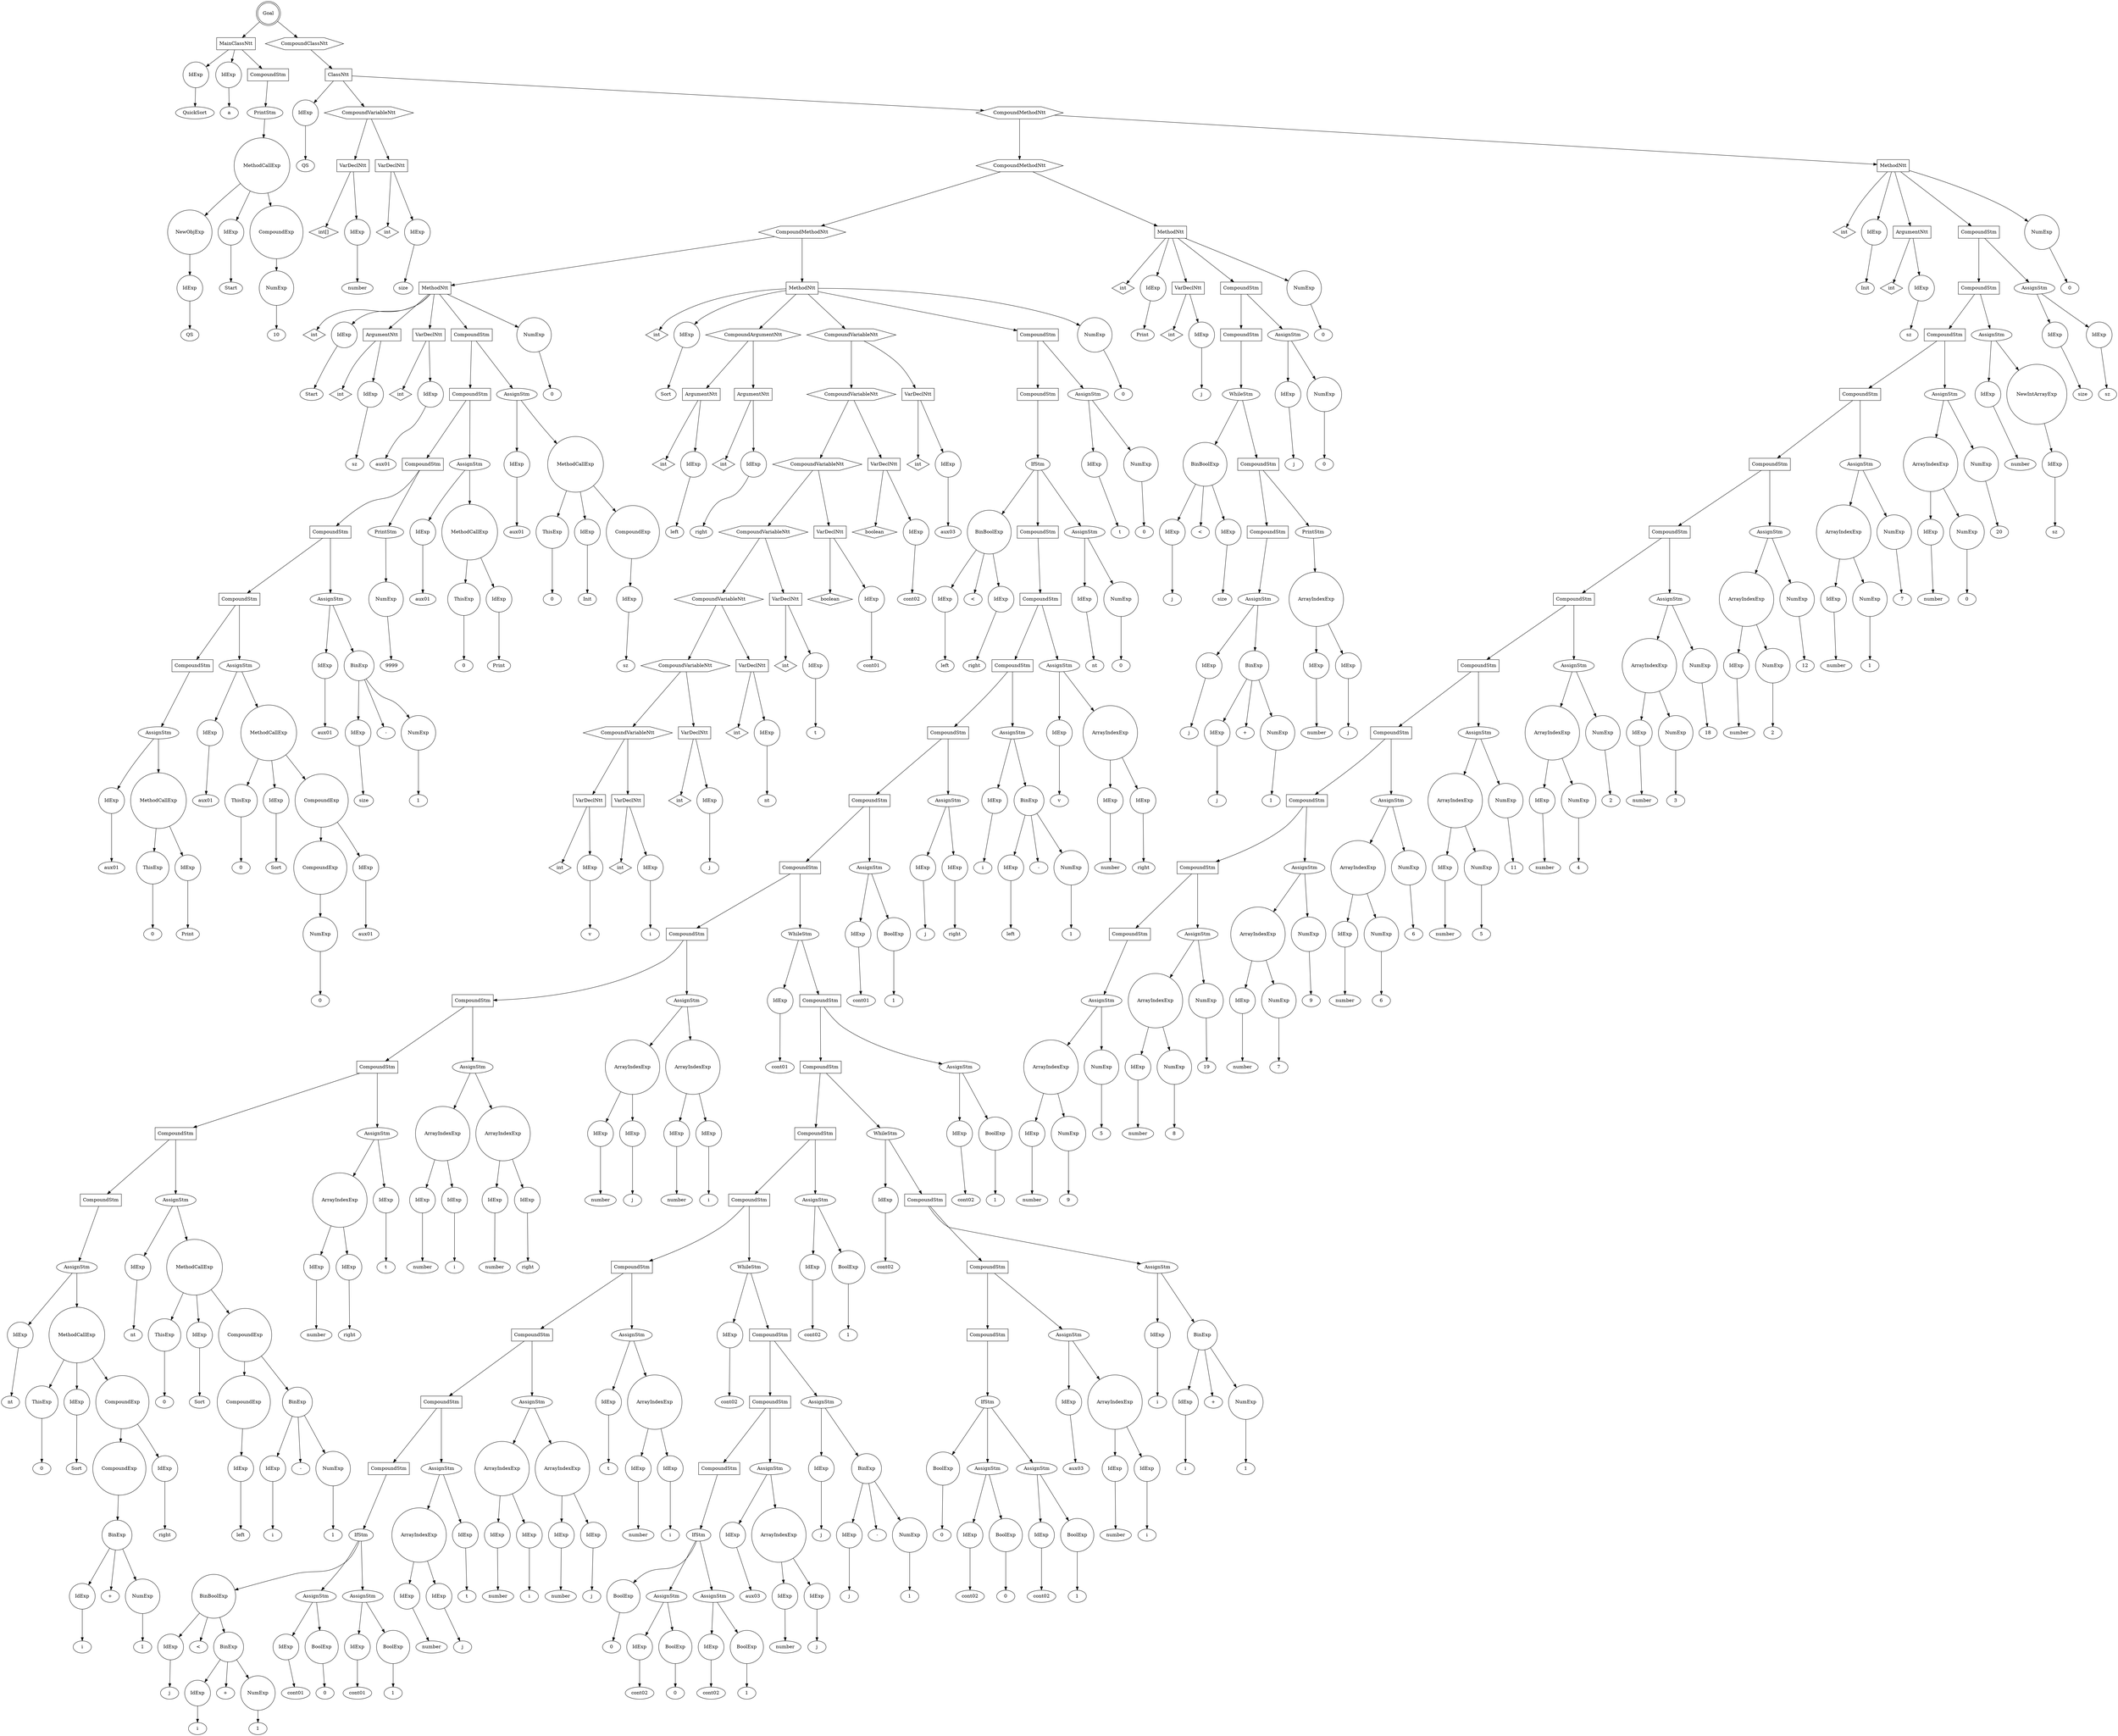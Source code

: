 digraph my_graph {
-1259319024;
-1259319024[label = "Goal", shape = "doublecircle"];
-1259319024->-1259337312;
-1259337312[label = "MainClassNtt", shape = "box"];
-1259337312->-1259336880
-1259336880[label = "IdExp", shape = "circle"];
-1259336880->-1259336864;
-1259336864[label = "QuickSort"];
-1259337312->-1259336928
-1259336928[label = "IdExp", shape = "circle"];
-1259336928->-1259336912;
-1259336912[label = "a"];
-1259337312->-1259337264;
-1259337264[label = "CompoundStm", shape = "polygon"];
-1259337264->-1261436272;
-1261436272[label = "PrintStm", shape = "ellipse"];
-1261436272->-1259337216
-1259337216[label = "MethodCallExp", shape = "circle"];
-1259337216->-1259337024
-1259337024[label = "NewObjExp", shape = "circle"];
-1259337024->-1259336976
-1259336976[label = "IdExp", shape = "circle"];
-1259336976->-1259336960;
-1259336960[label = "QS"];
-1259337216->-1259337072
-1259337072[label = "IdExp", shape = "circle"];
-1259337072->-1259337056;
-1259337056[label = "Start"];
-1259337216->-1259337168;
-1259337168[label = "CompoundExp", shape = "circle"];
-1259337168->-1259337120
-1259337120[label = "NumExp", shape = "circle"];
-1259337120->-1259337104;
-1259337104[label = "10"];
-1259319024->-1259318976;
-1259318976[label = "CompoundClassNtt", shape = "hexagon"];
-1259318976->-1259318928;
-1259318928[label = "ClassNtt", shape = "box"];
-1259318928->-1259337360
-1259337360[label = "IdExp", shape = "circle"];
-1259337360->-1259337344;
-1259337344[label = "QS"];
-1259318928->-1259337744;
-1259337744[label = "CompoundVariableNtt", shape = "hexagon"];
-1259337744->-1259337504;
-1259337504[label = "VarDeclNtt", shape = "box"];
-1259337504->-1259337408;
-1259337408[label = "int[]", shape = "diamond" ];
-1259337504->-1259337456
-1259337456[label = "IdExp", shape = "circle"];
-1259337456->-1259337440;
-1259337440[label = "number"];
-1259337744->-1259337696;
-1259337696[label = "VarDeclNtt", shape = "box"];
-1259337696->-1259337600;
-1259337600[label = "int", shape = "diamond" ];
-1259337696->-1259337648
-1259337648[label = "IdExp", shape = "circle"];
-1259337648->-1259337632;
-1259337632[label = "size"];
-1259318928->-1259318880;
-1259318880[label = "CompoundMethodNtt", shape = "hexagon"];
-1259318880->-1259327472;
-1259327472[label = "CompoundMethodNtt", shape = "hexagon"];
-1259327472->-1259326176;
-1259326176[label = "CompoundMethodNtt", shape = "hexagon"];
-1259326176->-1250949040;
-1250949040[label = "MethodNtt", shape = "box"];
-1250949040->-1259337792;
-1259337792[label = "int", shape = "diamond" ];
-1250949040->-1259337840
-1259337840[label = "IdExp", shape = "circle"];
-1259337840->-1259337824;
-1259337824[label = "Start"];
-1250949040->-1259337984;
-1259337984[label = "ArgumentNtt", shape = "box"];
-1259337984->-1259337888;
-1259337888[label = "int", shape = "diamond" ];
-1259337984->-1259337936
-1259337936[label = "IdExp", shape = "circle"];
-1259337936->-1259337920;
-1259337920[label = "sz"];
-1250949040->-1259338176;
-1259338176[label = "VarDeclNtt", shape = "box"];
-1259338176->-1259338080;
-1259338080[label = "int", shape = "diamond" ];
-1259338176->-1259338128
-1259338128[label = "IdExp", shape = "circle"];
-1259338128->-1259338112;
-1259338112[label = "aux01"];
-1250949040->-1259333904;
-1259333904[label = "CompoundStm", shape = "polygon"];
-1259333904->-1259333856;
-1259333856[label = "CompoundStm", shape = "polygon"];
-1259333856->-1259333808;
-1259333808[label = "CompoundStm", shape = "polygon"];
-1259333808->-1259333760;
-1259333760[label = "CompoundStm", shape = "polygon"];
-1259333760->-1259333712;
-1259333712[label = "CompoundStm", shape = "polygon"];
-1259333712->-1259333664;
-1259333664[label = "CompoundStm", shape = "polygon"];
-1259333664->-1259339760;
-1259339760[label = "AssignStm", shape = "ellipse"];
-1259339760->-1259339568
-1259339568[label = "IdExp", shape = "circle"];
-1259339568->-1259339552;
-1259339552[label = "aux01"];
-1259339760->-1259339712
-1259339712[label = "MethodCallExp", shape = "circle"];
-1259339712->-1259339616
-1259339616[label = "ThisExp", shape = "circle"];
-1259339616->-1259339600;
-1259339600[label = "0"];
-1259339712->-1259339664
-1259339664[label = "IdExp", shape = "circle"];
-1259339664->-1259339648;
-1259339648[label = "Print"];
-1259333712->-1259339520;
-1259339520[label = "AssignStm", shape = "ellipse"];
-1259339520->-1259339136
-1259339136[label = "IdExp", shape = "circle"];
-1259339136->-1259339120;
-1259339120[label = "aux01"];
-1259339520->-1259339472
-1259339472[label = "MethodCallExp", shape = "circle"];
-1259339472->-1259339184
-1259339184[label = "ThisExp", shape = "circle"];
-1259339184->-1259339168;
-1259339168[label = "0"];
-1259339472->-1259339232
-1259339232[label = "IdExp", shape = "circle"];
-1259339232->-1259339216;
-1259339216[label = "Sort"];
-1259339472->-1259339424;
-1259339424[label = "CompoundExp", shape = "circle"];
-1259339424->-1259339328;
-1259339328[label = "CompoundExp", shape = "circle"];
-1259339328->-1259339280
-1259339280[label = "NumExp", shape = "circle"];
-1259339280->-1259339264;
-1259339264[label = "0"];
-1259339424->-1259339376
-1259339376[label = "IdExp", shape = "circle"];
-1259339376->-1259339360;
-1259339360[label = "aux01"];
-1259333760->-1259339088;
-1259339088[label = "AssignStm", shape = "ellipse"];
-1259339088->-1259338896
-1259338896[label = "IdExp", shape = "circle"];
-1259338896->-1259338880;
-1259338880[label = "aux01"];
-1259339088->-1259339040;
-1259339040[label = "BinExp", shape = "circle"];
-1259339040->-1259338944
-1259338944[label = "IdExp", shape = "circle"];
-1259338944->-1259338928;
-1259338928[label = "size"];
-1259339040->-1259339016;
-1259339016[label = "-" ];
-1259339040->-1259338992
-1259338992[label = "NumExp", shape = "circle"];
-1259338992->-1259338976;
-1259338976[label = "1"];
-1259333808->-1261432912;
-1261432912[label = "PrintStm", shape = "ellipse"];
-1261432912->-1259338848
-1259338848[label = "NumExp", shape = "circle"];
-1259338848->-1259338832;
-1259338832[label = "9999"];
-1259333856->-1259338800;
-1259338800[label = "AssignStm", shape = "ellipse"];
-1259338800->-1259338608
-1259338608[label = "IdExp", shape = "circle"];
-1259338608->-1259338592;
-1259338592[label = "aux01"];
-1259338800->-1259338752
-1259338752[label = "MethodCallExp", shape = "circle"];
-1259338752->-1259338656
-1259338656[label = "ThisExp", shape = "circle"];
-1259338656->-1259338640;
-1259338640[label = "0"];
-1259338752->-1259338704
-1259338704[label = "IdExp", shape = "circle"];
-1259338704->-1259338688;
-1259338688[label = "Print"];
-1259333904->-1259338560;
-1259338560[label = "AssignStm", shape = "ellipse"];
-1259338560->-1259338272
-1259338272[label = "IdExp", shape = "circle"];
-1259338272->-1259338256;
-1259338256[label = "aux01"];
-1259338560->-1259338512
-1259338512[label = "MethodCallExp", shape = "circle"];
-1259338512->-1259338320
-1259338320[label = "ThisExp", shape = "circle"];
-1259338320->-1259338304;
-1259338304[label = "0"];
-1259338512->-1259338368
-1259338368[label = "IdExp", shape = "circle"];
-1259338368->-1259338352;
-1259338352[label = "Init"];
-1259338512->-1259338464;
-1259338464[label = "CompoundExp", shape = "circle"];
-1259338464->-1259338416
-1259338416[label = "IdExp", shape = "circle"];
-1259338416->-1259338400;
-1259338400[label = "sz"];
-1250949040->-1259333952
-1259333952[label = "NumExp", shape = "circle"];
-1259333952->-1259333936;
-1259333936[label = "0"];
-1259326176->-1250949744;
-1250949744[label = "MethodNtt", shape = "box"];
-1250949744->-1259334048;
-1259334048[label = "int", shape = "diamond" ];
-1250949744->-1259334096
-1259334096[label = "IdExp", shape = "circle"];
-1259334096->-1259334080;
-1259334080[label = "Sort"];
-1250949744->-1259334480;
-1259334480[label = "CompoundArgumentNtt", shape = "hexagon"];
-1259334480->-1259334240;
-1259334240[label = "ArgumentNtt", shape = "box"];
-1259334240->-1259334144;
-1259334144[label = "int", shape = "diamond" ];
-1259334240->-1259334192
-1259334192[label = "IdExp", shape = "circle"];
-1259334192->-1259334176;
-1259334176[label = "left"];
-1259334480->-1259334432;
-1259334432[label = "ArgumentNtt", shape = "box"];
-1259334432->-1259334336;
-1259334336[label = "int", shape = "diamond" ];
-1259334432->-1259334384
-1259334384[label = "IdExp", shape = "circle"];
-1259334384->-1259334368;
-1259334368[label = "right"];
-1250949744->-1259336016;
-1259336016[label = "CompoundVariableNtt", shape = "hexagon"];
-1259336016->-1259335824;
-1259335824[label = "CompoundVariableNtt", shape = "hexagon"];
-1259335824->-1259335632;
-1259335632[label = "CompoundVariableNtt", shape = "hexagon"];
-1259335632->-1259335440;
-1259335440[label = "CompoundVariableNtt", shape = "hexagon"];
-1259335440->-1259335248;
-1259335248[label = "CompoundVariableNtt", shape = "hexagon"];
-1259335248->-1259335056;
-1259335056[label = "CompoundVariableNtt", shape = "hexagon"];
-1259335056->-1259334864;
-1259334864[label = "CompoundVariableNtt", shape = "hexagon"];
-1259334864->-1259334624;
-1259334624[label = "VarDeclNtt", shape = "box"];
-1259334624->-1259334528;
-1259334528[label = "int", shape = "diamond" ];
-1259334624->-1259334576
-1259334576[label = "IdExp", shape = "circle"];
-1259334576->-1259334560;
-1259334560[label = "v"];
-1259334864->-1259334816;
-1259334816[label = "VarDeclNtt", shape = "box"];
-1259334816->-1259334720;
-1259334720[label = "int", shape = "diamond" ];
-1259334816->-1259334768
-1259334768[label = "IdExp", shape = "circle"];
-1259334768->-1259334752;
-1259334752[label = "i"];
-1259335056->-1259335008;
-1259335008[label = "VarDeclNtt", shape = "box"];
-1259335008->-1259334912;
-1259334912[label = "int", shape = "diamond" ];
-1259335008->-1259334960
-1259334960[label = "IdExp", shape = "circle"];
-1259334960->-1259334944;
-1259334944[label = "j"];
-1259335248->-1259335200;
-1259335200[label = "VarDeclNtt", shape = "box"];
-1259335200->-1259335104;
-1259335104[label = "int", shape = "diamond" ];
-1259335200->-1259335152
-1259335152[label = "IdExp", shape = "circle"];
-1259335152->-1259335136;
-1259335136[label = "nt"];
-1259335440->-1259335392;
-1259335392[label = "VarDeclNtt", shape = "box"];
-1259335392->-1259335296;
-1259335296[label = "int", shape = "diamond" ];
-1259335392->-1259335344
-1259335344[label = "IdExp", shape = "circle"];
-1259335344->-1259335328;
-1259335328[label = "t"];
-1259335632->-1259335584;
-1259335584[label = "VarDeclNtt", shape = "box"];
-1259335584->-1259335488;
-1259335488[label = "boolean", shape = "diamond" ];
-1259335584->-1259335536
-1259335536[label = "IdExp", shape = "circle"];
-1259335536->-1259335520;
-1259335520[label = "cont01"];
-1259335824->-1259335776;
-1259335776[label = "VarDeclNtt", shape = "box"];
-1259335776->-1259335680;
-1259335680[label = "boolean", shape = "diamond" ];
-1259335776->-1259335728
-1259335728[label = "IdExp", shape = "circle"];
-1259335728->-1259335712;
-1259335712[label = "cont02"];
-1259336016->-1259335968;
-1259335968[label = "VarDeclNtt", shape = "box"];
-1259335968->-1259335872;
-1259335872[label = "int", shape = "diamond" ];
-1259335968->-1259335920
-1259335920[label = "IdExp", shape = "circle"];
-1259335920->-1259335904;
-1259335904[label = "aux03"];
-1250949744->-1259326080;
-1259326080[label = "CompoundStm", shape = "polygon"];
-1259326080->-1259326032;
-1259326032[label = "CompoundStm", shape = "polygon"];
-1259326032->-1259325984;
-1259325984[label = "IfStm", shape = "ellipse"];
-1259325984->-1259336304;
-1259336304[label = "BinBoolExp", shape = "circle"];
-1259336304->-1259336208
-1259336208[label = "IdExp", shape = "circle"];
-1259336208->-1259336192;
-1259336192[label = "left"];
-1259336304->-1259336280;
-1259336280[label = "<" ];
-1259336304->-1259336256
-1259336256[label = "IdExp", shape = "circle"];
-1259336256->-1259336240;
-1259336240[label = "right"];
-1259325984->-1259325792;
-1259325792[label = "CompoundStm", shape = "polygon"];
-1259325792->-1259325744;
-1259325744[label = "CompoundStm", shape = "polygon"];
-1259325744->-1259325696;
-1259325696[label = "CompoundStm", shape = "polygon"];
-1259325696->-1259325648;
-1259325648[label = "CompoundStm", shape = "polygon"];
-1259325648->-1259325600;
-1259325600[label = "CompoundStm", shape = "polygon"];
-1259325600->-1259325552;
-1259325552[label = "CompoundStm", shape = "polygon"];
-1259325552->-1259325504;
-1259325504[label = "CompoundStm", shape = "polygon"];
-1259325504->-1259325456;
-1259325456[label = "CompoundStm", shape = "polygon"];
-1259325456->-1259325408;
-1259325408[label = "CompoundStm", shape = "polygon"];
-1259325408->-1259325360;
-1259325360[label = "CompoundStm", shape = "polygon"];
-1259325360->-1259325312;
-1259325312[label = "CompoundStm", shape = "polygon"];
-1259325312->-1259325264;
-1259325264[label = "AssignStm", shape = "ellipse"];
-1259325264->-1259324784
-1259324784[label = "IdExp", shape = "circle"];
-1259324784->-1259324768;
-1259324768[label = "nt"];
-1259325264->-1259325216
-1259325216[label = "MethodCallExp", shape = "circle"];
-1259325216->-1259324832
-1259324832[label = "ThisExp", shape = "circle"];
-1259324832->-1259324816;
-1259324816[label = "0"];
-1259325216->-1259324880
-1259324880[label = "IdExp", shape = "circle"];
-1259324880->-1259324864;
-1259324864[label = "Sort"];
-1259325216->-1259325168;
-1259325168[label = "CompoundExp", shape = "circle"];
-1259325168->-1259325072;
-1259325072[label = "CompoundExp", shape = "circle"];
-1259325072->-1259325024;
-1259325024[label = "BinExp", shape = "circle"];
-1259325024->-1259324928
-1259324928[label = "IdExp", shape = "circle"];
-1259324928->-1259324912;
-1259324912[label = "i"];
-1259325024->-1259325000;
-1259325000[label = "+" ];
-1259325024->-1259324976
-1259324976[label = "NumExp", shape = "circle"];
-1259324976->-1259324960;
-1259324960[label = "1"];
-1259325168->-1259325120
-1259325120[label = "IdExp", shape = "circle"];
-1259325120->-1259325104;
-1259325104[label = "right"];
-1259325360->-1259324736;
-1259324736[label = "AssignStm", shape = "ellipse"];
-1259324736->-1259330400
-1259330400[label = "IdExp", shape = "circle"];
-1259330400->-1259330384;
-1259330384[label = "nt"];
-1259324736->-1259324688
-1259324688[label = "MethodCallExp", shape = "circle"];
-1259324688->-1259330448
-1259330448[label = "ThisExp", shape = "circle"];
-1259330448->-1259330432;
-1259330432[label = "0"];
-1259324688->-1259330496
-1259330496[label = "IdExp", shape = "circle"];
-1259330496->-1259330480;
-1259330480[label = "Sort"];
-1259324688->-1259324640;
-1259324640[label = "CompoundExp", shape = "circle"];
-1259324640->-1259324448;
-1259324448[label = "CompoundExp", shape = "circle"];
-1259324448->-1259330544
-1259330544[label = "IdExp", shape = "circle"];
-1259330544->-1259330528;
-1259330528[label = "left"];
-1259324640->-1259324592;
-1259324592[label = "BinExp", shape = "circle"];
-1259324592->-1259324496
-1259324496[label = "IdExp", shape = "circle"];
-1259324496->-1259324480;
-1259324480[label = "i"];
-1259324592->-1259324568;
-1259324568[label = "-" ];
-1259324592->-1259324544
-1259324544[label = "NumExp", shape = "circle"];
-1259324544->-1259324528;
-1259324528[label = "1"];
-1259325408->-1259330352;
-1259330352[label = "AssignStm", shape = "ellipse"];
-1259330352->-1259330256
-1259330256[label = "ArrayIndexExp", shape = "circle"];
-1259330256->-1259330160
-1259330160[label = "IdExp", shape = "circle"];
-1259330160->-1259330144;
-1259330144[label = "number"];
-1259330256->-1259330208
-1259330208[label = "IdExp", shape = "circle"];
-1259330208->-1259330192;
-1259330192[label = "right"];
-1259330352->-1259330304
-1259330304[label = "IdExp", shape = "circle"];
-1259330304->-1259330288;
-1259330288[label = "t"];
-1259325456->-1259330112;
-1259330112[label = "AssignStm", shape = "ellipse"];
-1259330112->-1259329920
-1259329920[label = "ArrayIndexExp", shape = "circle"];
-1259329920->-1259329824
-1259329824[label = "IdExp", shape = "circle"];
-1259329824->-1259329808;
-1259329808[label = "number"];
-1259329920->-1259329872
-1259329872[label = "IdExp", shape = "circle"];
-1259329872->-1259329856;
-1259329856[label = "i"];
-1259330112->-1259330064
-1259330064[label = "ArrayIndexExp", shape = "circle"];
-1259330064->-1259329968
-1259329968[label = "IdExp", shape = "circle"];
-1259329968->-1259329952;
-1259329952[label = "number"];
-1259330064->-1259330016
-1259330016[label = "IdExp", shape = "circle"];
-1259330016->-1259330000;
-1259330000[label = "right"];
-1259325504->-1259329776;
-1259329776[label = "AssignStm", shape = "ellipse"];
-1259329776->-1259329584
-1259329584[label = "ArrayIndexExp", shape = "circle"];
-1259329584->-1259329488
-1259329488[label = "IdExp", shape = "circle"];
-1259329488->-1259329472;
-1259329472[label = "number"];
-1259329584->-1259329536
-1259329536[label = "IdExp", shape = "circle"];
-1259329536->-1259329520;
-1259329520[label = "j"];
-1259329776->-1259329728
-1259329728[label = "ArrayIndexExp", shape = "circle"];
-1259329728->-1259329632
-1259329632[label = "IdExp", shape = "circle"];
-1259329632->-1259329616;
-1259329616[label = "number"];
-1259329728->-1259329680
-1259329680[label = "IdExp", shape = "circle"];
-1259329680->-1259329664;
-1259329664[label = "i"];
-1259325552->-1259329440;
-1259329440[label = "WhileStm", shape = "ellipse"];
-1259329440->-1259330976
-1259330976[label = "IdExp", shape = "circle"];
-1259330976->-1259330960;
-1259330960[label = "cont01"];
-1259329440->-1259329392;
-1259329392[label = "CompoundStm", shape = "polygon"];
-1259329392->-1259329344;
-1259329344[label = "CompoundStm", shape = "polygon"];
-1259329344->-1259329296;
-1259329296[label = "CompoundStm", shape = "polygon"];
-1259329296->-1259329248;
-1259329248[label = "CompoundStm", shape = "polygon"];
-1259329248->-1259329200;
-1259329200[label = "CompoundStm", shape = "polygon"];
-1259329200->-1259329152;
-1259329152[label = "CompoundStm", shape = "polygon"];
-1259329152->-1259329104;
-1259329104[label = "CompoundStm", shape = "polygon"];
-1259329104->-1259329056;
-1259329056[label = "CompoundStm", shape = "polygon"];
-1259329056->-1259329008;
-1259329008[label = "IfStm", shape = "ellipse"];
-1259329008->-1259328672;
-1259328672[label = "BinBoolExp", shape = "circle"];
-1259328672->-1259328480
-1259328480[label = "IdExp", shape = "circle"];
-1259328480->-1259328464;
-1259328464[label = "j"];
-1259328672->-1259328648;
-1259328648[label = "<" ];
-1259328672->-1259328624;
-1259328624[label = "BinExp", shape = "circle"];
-1259328624->-1259328528
-1259328528[label = "IdExp", shape = "circle"];
-1259328528->-1259328512;
-1259328512[label = "i"];
-1259328624->-1259328600;
-1259328600[label = "+" ];
-1259328624->-1259328576
-1259328576[label = "NumExp", shape = "circle"];
-1259328576->-1259328560;
-1259328560[label = "1"];
-1259329008->-1259328816;
-1259328816[label = "AssignStm", shape = "ellipse"];
-1259328816->-1259328720
-1259328720[label = "IdExp", shape = "circle"];
-1259328720->-1259328704;
-1259328704[label = "cont01"];
-1259328816->-1259328768
-1259328768[label = "BoolExp", shape = "circle"];
-1259328768->-1259328752;
-1259328752[label = "0"];
-1259329008->-1259328960;
-1259328960[label = "AssignStm", shape = "ellipse"];
-1259328960->-1259328864
-1259328864[label = "IdExp", shape = "circle"];
-1259328864->-1259328848;
-1259328848[label = "cont01"];
-1259328960->-1259328912
-1259328912[label = "BoolExp", shape = "circle"];
-1259328912->-1259328896;
-1259328896[label = "1"];
-1259329104->-1259328432;
-1259328432[label = "AssignStm", shape = "ellipse"];
-1259328432->-1259328336
-1259328336[label = "ArrayIndexExp", shape = "circle"];
-1259328336->-1259328240
-1259328240[label = "IdExp", shape = "circle"];
-1259328240->-1259328224;
-1259328224[label = "number"];
-1259328336->-1259328288
-1259328288[label = "IdExp", shape = "circle"];
-1259328288->-1259328272;
-1259328272[label = "j"];
-1259328432->-1259328384
-1259328384[label = "IdExp", shape = "circle"];
-1259328384->-1259328368;
-1259328368[label = "t"];
-1259329152->-1259328192;
-1259328192[label = "AssignStm", shape = "ellipse"];
-1259328192->-1259328000
-1259328000[label = "ArrayIndexExp", shape = "circle"];
-1259328000->-1259327904
-1259327904[label = "IdExp", shape = "circle"];
-1259327904->-1259327888;
-1259327888[label = "number"];
-1259328000->-1259327952
-1259327952[label = "IdExp", shape = "circle"];
-1259327952->-1259327936;
-1259327936[label = "i"];
-1259328192->-1259328144
-1259328144[label = "ArrayIndexExp", shape = "circle"];
-1259328144->-1259328048
-1259328048[label = "IdExp", shape = "circle"];
-1259328048->-1259328032;
-1259328032[label = "number"];
-1259328144->-1259328096
-1259328096[label = "IdExp", shape = "circle"];
-1259328096->-1259328080;
-1259328080[label = "j"];
-1259329200->-1259327856;
-1259327856[label = "AssignStm", shape = "ellipse"];
-1259327856->-1259327664
-1259327664[label = "IdExp", shape = "circle"];
-1259327664->-1259327648;
-1259327648[label = "t"];
-1259327856->-1259327808
-1259327808[label = "ArrayIndexExp", shape = "circle"];
-1259327808->-1259327712
-1259327712[label = "IdExp", shape = "circle"];
-1259327712->-1259327696;
-1259327696[label = "number"];
-1259327808->-1259327760
-1259327760[label = "IdExp", shape = "circle"];
-1259327760->-1259327744;
-1259327744[label = "i"];
-1259329248->-1259327616;
-1259327616[label = "WhileStm", shape = "ellipse"];
-1259327616->-1259332560
-1259332560[label = "IdExp", shape = "circle"];
-1259332560->-1259332544;
-1259332544[label = "cont02"];
-1259327616->-1259327568;
-1259327568[label = "CompoundStm", shape = "polygon"];
-1259327568->-1259327520;
-1259327520[label = "CompoundStm", shape = "polygon"];
-1259327520->-1259333616;
-1259333616[label = "CompoundStm", shape = "polygon"];
-1259333616->-1259333568;
-1259333568[label = "IfStm", shape = "ellipse"];
-1259333568->-1259333232
-1259333232[label = "BoolExp", shape = "circle"];
-1259333232->-1259333216;
-1259333216[label = "0"];
-1259333568->-1259333376;
-1259333376[label = "AssignStm", shape = "ellipse"];
-1259333376->-1259333280
-1259333280[label = "IdExp", shape = "circle"];
-1259333280->-1259333264;
-1259333264[label = "cont02"];
-1259333376->-1259333328
-1259333328[label = "BoolExp", shape = "circle"];
-1259333328->-1259333312;
-1259333312[label = "0"];
-1259333568->-1259333520;
-1259333520[label = "AssignStm", shape = "ellipse"];
-1259333520->-1259333424
-1259333424[label = "IdExp", shape = "circle"];
-1259333424->-1259333408;
-1259333408[label = "cont02"];
-1259333520->-1259333472
-1259333472[label = "BoolExp", shape = "circle"];
-1259333472->-1259333456;
-1259333456[label = "1"];
-1259327520->-1259333040;
-1259333040[label = "AssignStm", shape = "ellipse"];
-1259333040->-1259332848
-1259332848[label = "IdExp", shape = "circle"];
-1259332848->-1259332832;
-1259332832[label = "aux03"];
-1259333040->-1259332992
-1259332992[label = "ArrayIndexExp", shape = "circle"];
-1259332992->-1259332896
-1259332896[label = "IdExp", shape = "circle"];
-1259332896->-1259332880;
-1259332880[label = "number"];
-1259332992->-1259332944
-1259332944[label = "IdExp", shape = "circle"];
-1259332944->-1259332928;
-1259332928[label = "j"];
-1259327568->-1259332800;
-1259332800[label = "AssignStm", shape = "ellipse"];
-1259332800->-1259332608
-1259332608[label = "IdExp", shape = "circle"];
-1259332608->-1259332592;
-1259332592[label = "j"];
-1259332800->-1259332752;
-1259332752[label = "BinExp", shape = "circle"];
-1259332752->-1259332656
-1259332656[label = "IdExp", shape = "circle"];
-1259332656->-1259332640;
-1259332640[label = "j"];
-1259332752->-1259332728;
-1259332728[label = "-" ];
-1259332752->-1259332704
-1259332704[label = "NumExp", shape = "circle"];
-1259332704->-1259332688;
-1259332688[label = "1"];
-1259329296->-1259332512;
-1259332512[label = "AssignStm", shape = "ellipse"];
-1259332512->-1259332416
-1259332416[label = "IdExp", shape = "circle"];
-1259332416->-1259332400;
-1259332400[label = "cont02"];
-1259332512->-1259332464
-1259332464[label = "BoolExp", shape = "circle"];
-1259332464->-1259332448;
-1259332448[label = "1"];
-1259329344->-1259332368;
-1259332368[label = "WhileStm", shape = "ellipse"];
-1259332368->-1259331168
-1259331168[label = "IdExp", shape = "circle"];
-1259331168->-1259331152;
-1259331152[label = "cont02"];
-1259332368->-1259332320;
-1259332320[label = "CompoundStm", shape = "polygon"];
-1259332320->-1259332272;
-1259332272[label = "CompoundStm", shape = "polygon"];
-1259332272->-1259332224;
-1259332224[label = "CompoundStm", shape = "polygon"];
-1259332224->-1259332176;
-1259332176[label = "IfStm", shape = "ellipse"];
-1259332176->-1259331840
-1259331840[label = "BoolExp", shape = "circle"];
-1259331840->-1259331824;
-1259331824[label = "0"];
-1259332176->-1259331984;
-1259331984[label = "AssignStm", shape = "ellipse"];
-1259331984->-1259331888
-1259331888[label = "IdExp", shape = "circle"];
-1259331888->-1259331872;
-1259331872[label = "cont02"];
-1259331984->-1259331936
-1259331936[label = "BoolExp", shape = "circle"];
-1259331936->-1259331920;
-1259331920[label = "0"];
-1259332176->-1259332128;
-1259332128[label = "AssignStm", shape = "ellipse"];
-1259332128->-1259332032
-1259332032[label = "IdExp", shape = "circle"];
-1259332032->-1259332016;
-1259332016[label = "cont02"];
-1259332128->-1259332080
-1259332080[label = "BoolExp", shape = "circle"];
-1259332080->-1259332064;
-1259332064[label = "1"];
-1259332272->-1259331648;
-1259331648[label = "AssignStm", shape = "ellipse"];
-1259331648->-1259331456
-1259331456[label = "IdExp", shape = "circle"];
-1259331456->-1259331440;
-1259331440[label = "aux03"];
-1259331648->-1259331600
-1259331600[label = "ArrayIndexExp", shape = "circle"];
-1259331600->-1259331504
-1259331504[label = "IdExp", shape = "circle"];
-1259331504->-1259331488;
-1259331488[label = "number"];
-1259331600->-1259331552
-1259331552[label = "IdExp", shape = "circle"];
-1259331552->-1259331536;
-1259331536[label = "i"];
-1259332320->-1259331408;
-1259331408[label = "AssignStm", shape = "ellipse"];
-1259331408->-1259331216
-1259331216[label = "IdExp", shape = "circle"];
-1259331216->-1259331200;
-1259331200[label = "i"];
-1259331408->-1259331360;
-1259331360[label = "BinExp", shape = "circle"];
-1259331360->-1259331264
-1259331264[label = "IdExp", shape = "circle"];
-1259331264->-1259331248;
-1259331248[label = "i"];
-1259331360->-1259331336;
-1259331336[label = "+" ];
-1259331360->-1259331312
-1259331312[label = "NumExp", shape = "circle"];
-1259331312->-1259331296;
-1259331296[label = "1"];
-1259329392->-1259331120;
-1259331120[label = "AssignStm", shape = "ellipse"];
-1259331120->-1259331024
-1259331024[label = "IdExp", shape = "circle"];
-1259331024->-1259331008;
-1259331008[label = "cont02"];
-1259331120->-1259331072
-1259331072[label = "BoolExp", shape = "circle"];
-1259331072->-1259331056;
-1259331056[label = "1"];
-1259325600->-1259330928;
-1259330928[label = "AssignStm", shape = "ellipse"];
-1259330928->-1259330832
-1259330832[label = "IdExp", shape = "circle"];
-1259330832->-1259330816;
-1259330816[label = "cont01"];
-1259330928->-1259330880
-1259330880[label = "BoolExp", shape = "circle"];
-1259330880->-1259330864;
-1259330864[label = "1"];
-1259325648->-1259330784;
-1259330784[label = "AssignStm", shape = "ellipse"];
-1259330784->-1259330688
-1259330688[label = "IdExp", shape = "circle"];
-1259330688->-1259330672;
-1259330672[label = "j"];
-1259330784->-1259330736
-1259330736[label = "IdExp", shape = "circle"];
-1259330736->-1259330720;
-1259330720[label = "right"];
-1259325696->-1259330640;
-1259330640[label = "AssignStm", shape = "ellipse"];
-1259330640->-1259336592
-1259336592[label = "IdExp", shape = "circle"];
-1259336592->-1259336576;
-1259336576[label = "i"];
-1259330640->-1259330592;
-1259330592[label = "BinExp", shape = "circle"];
-1259330592->-1259336640
-1259336640[label = "IdExp", shape = "circle"];
-1259336640->-1259336624;
-1259336624[label = "left"];
-1259330592->-1259330568;
-1259330568[label = "-" ];
-1259330592->-1259336688
-1259336688[label = "NumExp", shape = "circle"];
-1259336688->-1259336672;
-1259336672[label = "1"];
-1259325744->-1259336544;
-1259336544[label = "AssignStm", shape = "ellipse"];
-1259336544->-1259336352
-1259336352[label = "IdExp", shape = "circle"];
-1259336352->-1259336336;
-1259336336[label = "v"];
-1259336544->-1259336496
-1259336496[label = "ArrayIndexExp", shape = "circle"];
-1259336496->-1259336400
-1259336400[label = "IdExp", shape = "circle"];
-1259336400->-1259336384;
-1259336384[label = "number"];
-1259336496->-1259336448
-1259336448[label = "IdExp", shape = "circle"];
-1259336448->-1259336432;
-1259336432[label = "right"];
-1259325984->-1259325936;
-1259325936[label = "AssignStm", shape = "ellipse"];
-1259325936->-1259325840
-1259325840[label = "IdExp", shape = "circle"];
-1259325840->-1259325824;
-1259325824[label = "nt"];
-1259325936->-1259325888
-1259325888[label = "NumExp", shape = "circle"];
-1259325888->-1259325872;
-1259325872[label = "0"];
-1259326080->-1259336160;
-1259336160[label = "AssignStm", shape = "ellipse"];
-1259336160->-1259336064
-1259336064[label = "IdExp", shape = "circle"];
-1259336064->-1259336048;
-1259336048[label = "t"];
-1259336160->-1259336112
-1259336112[label = "NumExp", shape = "circle"];
-1259336112->-1259336096;
-1259336096[label = "0"];
-1250949744->-1259326128
-1259326128[label = "NumExp", shape = "circle"];
-1259326128->-1259326112;
-1259326112[label = "0"];
-1259327472->-1250949808;
-1250949808[label = "MethodNtt", shape = "box"];
-1250949808->-1259326224;
-1259326224[label = "int", shape = "diamond" ];
-1250949808->-1259326272
-1259326272[label = "IdExp", shape = "circle"];
-1259326272->-1259326256;
-1259326256[label = "Print"];
-1250949808->-1259326416;
-1259326416[label = "VarDeclNtt", shape = "box"];
-1259326416->-1259326320;
-1259326320[label = "int", shape = "diamond" ];
-1259326416->-1259326368
-1259326368[label = "IdExp", shape = "circle"];
-1259326368->-1259326352;
-1259326352[label = "j"];
-1250949808->-1259327376;
-1259327376[label = "CompoundStm", shape = "polygon"];
-1259327376->-1259327328;
-1259327328[label = "CompoundStm", shape = "polygon"];
-1259327328->-1259327280;
-1259327280[label = "WhileStm", shape = "ellipse"];
-1259327280->-1259326752;
-1259326752[label = "BinBoolExp", shape = "circle"];
-1259326752->-1259326656
-1259326656[label = "IdExp", shape = "circle"];
-1259326656->-1259326640;
-1259326640[label = "j"];
-1259326752->-1259326728;
-1259326728[label = "<" ];
-1259326752->-1259326704
-1259326704[label = "IdExp", shape = "circle"];
-1259326704->-1259326688;
-1259326688[label = "size"];
-1259327280->-1259327232;
-1259327232[label = "CompoundStm", shape = "polygon"];
-1259327232->-1259327184;
-1259327184[label = "CompoundStm", shape = "polygon"];
-1259327184->-1259327136;
-1259327136[label = "AssignStm", shape = "ellipse"];
-1259327136->-1259326944
-1259326944[label = "IdExp", shape = "circle"];
-1259326944->-1259326928;
-1259326928[label = "j"];
-1259327136->-1259327088;
-1259327088[label = "BinExp", shape = "circle"];
-1259327088->-1259326992
-1259326992[label = "IdExp", shape = "circle"];
-1259326992->-1259326976;
-1259326976[label = "j"];
-1259327088->-1259327064;
-1259327064[label = "+" ];
-1259327088->-1259327040
-1259327040[label = "NumExp", shape = "circle"];
-1259327040->-1259327024;
-1259327024[label = "1"];
-1259327232->-1261430704;
-1261430704[label = "PrintStm", shape = "ellipse"];
-1261430704->-1259326896
-1259326896[label = "ArrayIndexExp", shape = "circle"];
-1259326896->-1259326800
-1259326800[label = "IdExp", shape = "circle"];
-1259326800->-1259326784;
-1259326784[label = "number"];
-1259326896->-1259326848
-1259326848[label = "IdExp", shape = "circle"];
-1259326848->-1259326832;
-1259326832[label = "j"];
-1259327376->-1259326608;
-1259326608[label = "AssignStm", shape = "ellipse"];
-1259326608->-1259326512
-1259326512[label = "IdExp", shape = "circle"];
-1259326512->-1259326496;
-1259326496[label = "j"];
-1259326608->-1259326560
-1259326560[label = "NumExp", shape = "circle"];
-1259326560->-1259326544;
-1259326544[label = "0"];
-1250949808->-1259327424
-1259327424[label = "NumExp", shape = "circle"];
-1259327424->-1259327408;
-1259327408[label = "0"];
-1259318880->-1250949872;
-1250949872[label = "MethodNtt", shape = "box"];
-1250949872->-1259321376;
-1259321376[label = "int", shape = "diamond" ];
-1250949872->-1259321424
-1259321424[label = "IdExp", shape = "circle"];
-1259321424->-1259321408;
-1259321408[label = "Init"];
-1250949872->-1259321568;
-1259321568[label = "ArgumentNtt", shape = "box"];
-1259321568->-1259321472;
-1259321472[label = "int", shape = "diamond" ];
-1259321568->-1259321520
-1259321520[label = "IdExp", shape = "circle"];
-1259321520->-1259321504;
-1259321504[label = "sz"];
-1250949872->-1259318784;
-1259318784[label = "CompoundStm", shape = "polygon"];
-1259318784->-1259318736;
-1259318736[label = "CompoundStm", shape = "polygon"];
-1259318736->-1259318688;
-1259318688[label = "CompoundStm", shape = "polygon"];
-1259318688->-1259318640;
-1259318640[label = "CompoundStm", shape = "polygon"];
-1259318640->-1259318592;
-1259318592[label = "CompoundStm", shape = "polygon"];
-1259318592->-1259318544;
-1259318544[label = "CompoundStm", shape = "polygon"];
-1259318544->-1259318496;
-1259318496[label = "CompoundStm", shape = "polygon"];
-1259318496->-1259318448;
-1259318448[label = "CompoundStm", shape = "polygon"];
-1259318448->-1259318400;
-1259318400[label = "CompoundStm", shape = "polygon"];
-1259318400->-1259318352;
-1259318352[label = "CompoundStm", shape = "polygon"];
-1259318352->-1259318304;
-1259318304[label = "CompoundStm", shape = "polygon"];
-1259318304->-1259324400;
-1259324400[label = "CompoundStm", shape = "polygon"];
-1259324400->-1259324352;
-1259324352[label = "AssignStm", shape = "ellipse"];
-1259324352->-1259324256
-1259324256[label = "ArrayIndexExp", shape = "circle"];
-1259324256->-1259324160
-1259324160[label = "IdExp", shape = "circle"];
-1259324160->-1259324144;
-1259324144[label = "number"];
-1259324256->-1259324208
-1259324208[label = "NumExp", shape = "circle"];
-1259324208->-1259324192;
-1259324192[label = "9"];
-1259324352->-1259324304
-1259324304[label = "NumExp", shape = "circle"];
-1259324304->-1259324288;
-1259324288[label = "5"];
-1259318304->-1259324112;
-1259324112[label = "AssignStm", shape = "ellipse"];
-1259324112->-1259324016
-1259324016[label = "ArrayIndexExp", shape = "circle"];
-1259324016->-1259323920
-1259323920[label = "IdExp", shape = "circle"];
-1259323920->-1259323904;
-1259323904[label = "number"];
-1259324016->-1259323968
-1259323968[label = "NumExp", shape = "circle"];
-1259323968->-1259323952;
-1259323952[label = "8"];
-1259324112->-1259324064
-1259324064[label = "NumExp", shape = "circle"];
-1259324064->-1259324048;
-1259324048[label = "19"];
-1259318352->-1259323872;
-1259323872[label = "AssignStm", shape = "ellipse"];
-1259323872->-1259323776
-1259323776[label = "ArrayIndexExp", shape = "circle"];
-1259323776->-1259323680
-1259323680[label = "IdExp", shape = "circle"];
-1259323680->-1259323664;
-1259323664[label = "number"];
-1259323776->-1259323728
-1259323728[label = "NumExp", shape = "circle"];
-1259323728->-1259323712;
-1259323712[label = "7"];
-1259323872->-1259323824
-1259323824[label = "NumExp", shape = "circle"];
-1259323824->-1259323808;
-1259323808[label = "9"];
-1259318400->-1259323632;
-1259323632[label = "AssignStm", shape = "ellipse"];
-1259323632->-1259323536
-1259323536[label = "ArrayIndexExp", shape = "circle"];
-1259323536->-1259323440
-1259323440[label = "IdExp", shape = "circle"];
-1259323440->-1259323424;
-1259323424[label = "number"];
-1259323536->-1259323488
-1259323488[label = "NumExp", shape = "circle"];
-1259323488->-1259323472;
-1259323472[label = "6"];
-1259323632->-1259323584
-1259323584[label = "NumExp", shape = "circle"];
-1259323584->-1259323568;
-1259323568[label = "6"];
-1259318448->-1259323392;
-1259323392[label = "AssignStm", shape = "ellipse"];
-1259323392->-1259323296
-1259323296[label = "ArrayIndexExp", shape = "circle"];
-1259323296->-1259323200
-1259323200[label = "IdExp", shape = "circle"];
-1259323200->-1259323184;
-1259323184[label = "number"];
-1259323296->-1259323248
-1259323248[label = "NumExp", shape = "circle"];
-1259323248->-1259323232;
-1259323232[label = "5"];
-1259323392->-1259323344
-1259323344[label = "NumExp", shape = "circle"];
-1259323344->-1259323328;
-1259323328[label = "11"];
-1259318496->-1259323152;
-1259323152[label = "AssignStm", shape = "ellipse"];
-1259323152->-1259323056
-1259323056[label = "ArrayIndexExp", shape = "circle"];
-1259323056->-1259322960
-1259322960[label = "IdExp", shape = "circle"];
-1259322960->-1259322944;
-1259322944[label = "number"];
-1259323056->-1259323008
-1259323008[label = "NumExp", shape = "circle"];
-1259323008->-1259322992;
-1259322992[label = "4"];
-1259323152->-1259323104
-1259323104[label = "NumExp", shape = "circle"];
-1259323104->-1259323088;
-1259323088[label = "2"];
-1259318544->-1259322912;
-1259322912[label = "AssignStm", shape = "ellipse"];
-1259322912->-1259322816
-1259322816[label = "ArrayIndexExp", shape = "circle"];
-1259322816->-1259322720
-1259322720[label = "IdExp", shape = "circle"];
-1259322720->-1259322704;
-1259322704[label = "number"];
-1259322816->-1259322768
-1259322768[label = "NumExp", shape = "circle"];
-1259322768->-1259322752;
-1259322752[label = "3"];
-1259322912->-1259322864
-1259322864[label = "NumExp", shape = "circle"];
-1259322864->-1259322848;
-1259322848[label = "18"];
-1259318592->-1259322672;
-1259322672[label = "AssignStm", shape = "ellipse"];
-1259322672->-1259322576
-1259322576[label = "ArrayIndexExp", shape = "circle"];
-1259322576->-1259322480
-1259322480[label = "IdExp", shape = "circle"];
-1259322480->-1259322464;
-1259322464[label = "number"];
-1259322576->-1259322528
-1259322528[label = "NumExp", shape = "circle"];
-1259322528->-1259322512;
-1259322512[label = "2"];
-1259322672->-1259322624
-1259322624[label = "NumExp", shape = "circle"];
-1259322624->-1259322608;
-1259322608[label = "12"];
-1259318640->-1259322432;
-1259322432[label = "AssignStm", shape = "ellipse"];
-1259322432->-1259322336
-1259322336[label = "ArrayIndexExp", shape = "circle"];
-1259322336->-1259322240
-1259322240[label = "IdExp", shape = "circle"];
-1259322240->-1259322224;
-1259322224[label = "number"];
-1259322336->-1259322288
-1259322288[label = "NumExp", shape = "circle"];
-1259322288->-1259322272;
-1259322272[label = "1"];
-1259322432->-1259322384
-1259322384[label = "NumExp", shape = "circle"];
-1259322384->-1259322368;
-1259322368[label = "7"];
-1259318688->-1259322192;
-1259322192[label = "AssignStm", shape = "ellipse"];
-1259322192->-1259322096
-1259322096[label = "ArrayIndexExp", shape = "circle"];
-1259322096->-1259322000
-1259322000[label = "IdExp", shape = "circle"];
-1259322000->-1259321984;
-1259321984[label = "number"];
-1259322096->-1259322048
-1259322048[label = "NumExp", shape = "circle"];
-1259322048->-1259322032;
-1259322032[label = "0"];
-1259322192->-1259322144
-1259322144[label = "NumExp", shape = "circle"];
-1259322144->-1259322128;
-1259322128[label = "20"];
-1259318736->-1259321952;
-1259321952[label = "AssignStm", shape = "ellipse"];
-1259321952->-1259321808
-1259321808[label = "IdExp", shape = "circle"];
-1259321808->-1259321792;
-1259321792[label = "number"];
-1259321952->-1259321904
-1259321904[label = "NewIntArrayExp", shape = "circle"];
-1259321904->-1259321856
-1259321856[label = "IdExp", shape = "circle"];
-1259321856->-1259321840;
-1259321840[label = "sz"];
-1259318784->-1259321760;
-1259321760[label = "AssignStm", shape = "ellipse"];
-1259321760->-1259321664
-1259321664[label = "IdExp", shape = "circle"];
-1259321664->-1259321648;
-1259321648[label = "size"];
-1259321760->-1259321712
-1259321712[label = "IdExp", shape = "circle"];
-1259321712->-1259321696;
-1259321696[label = "sz"];
-1250949872->-1259318832
-1259318832[label = "NumExp", shape = "circle"];
-1259318832->-1259318816;
-1259318816[label = "0"];

}